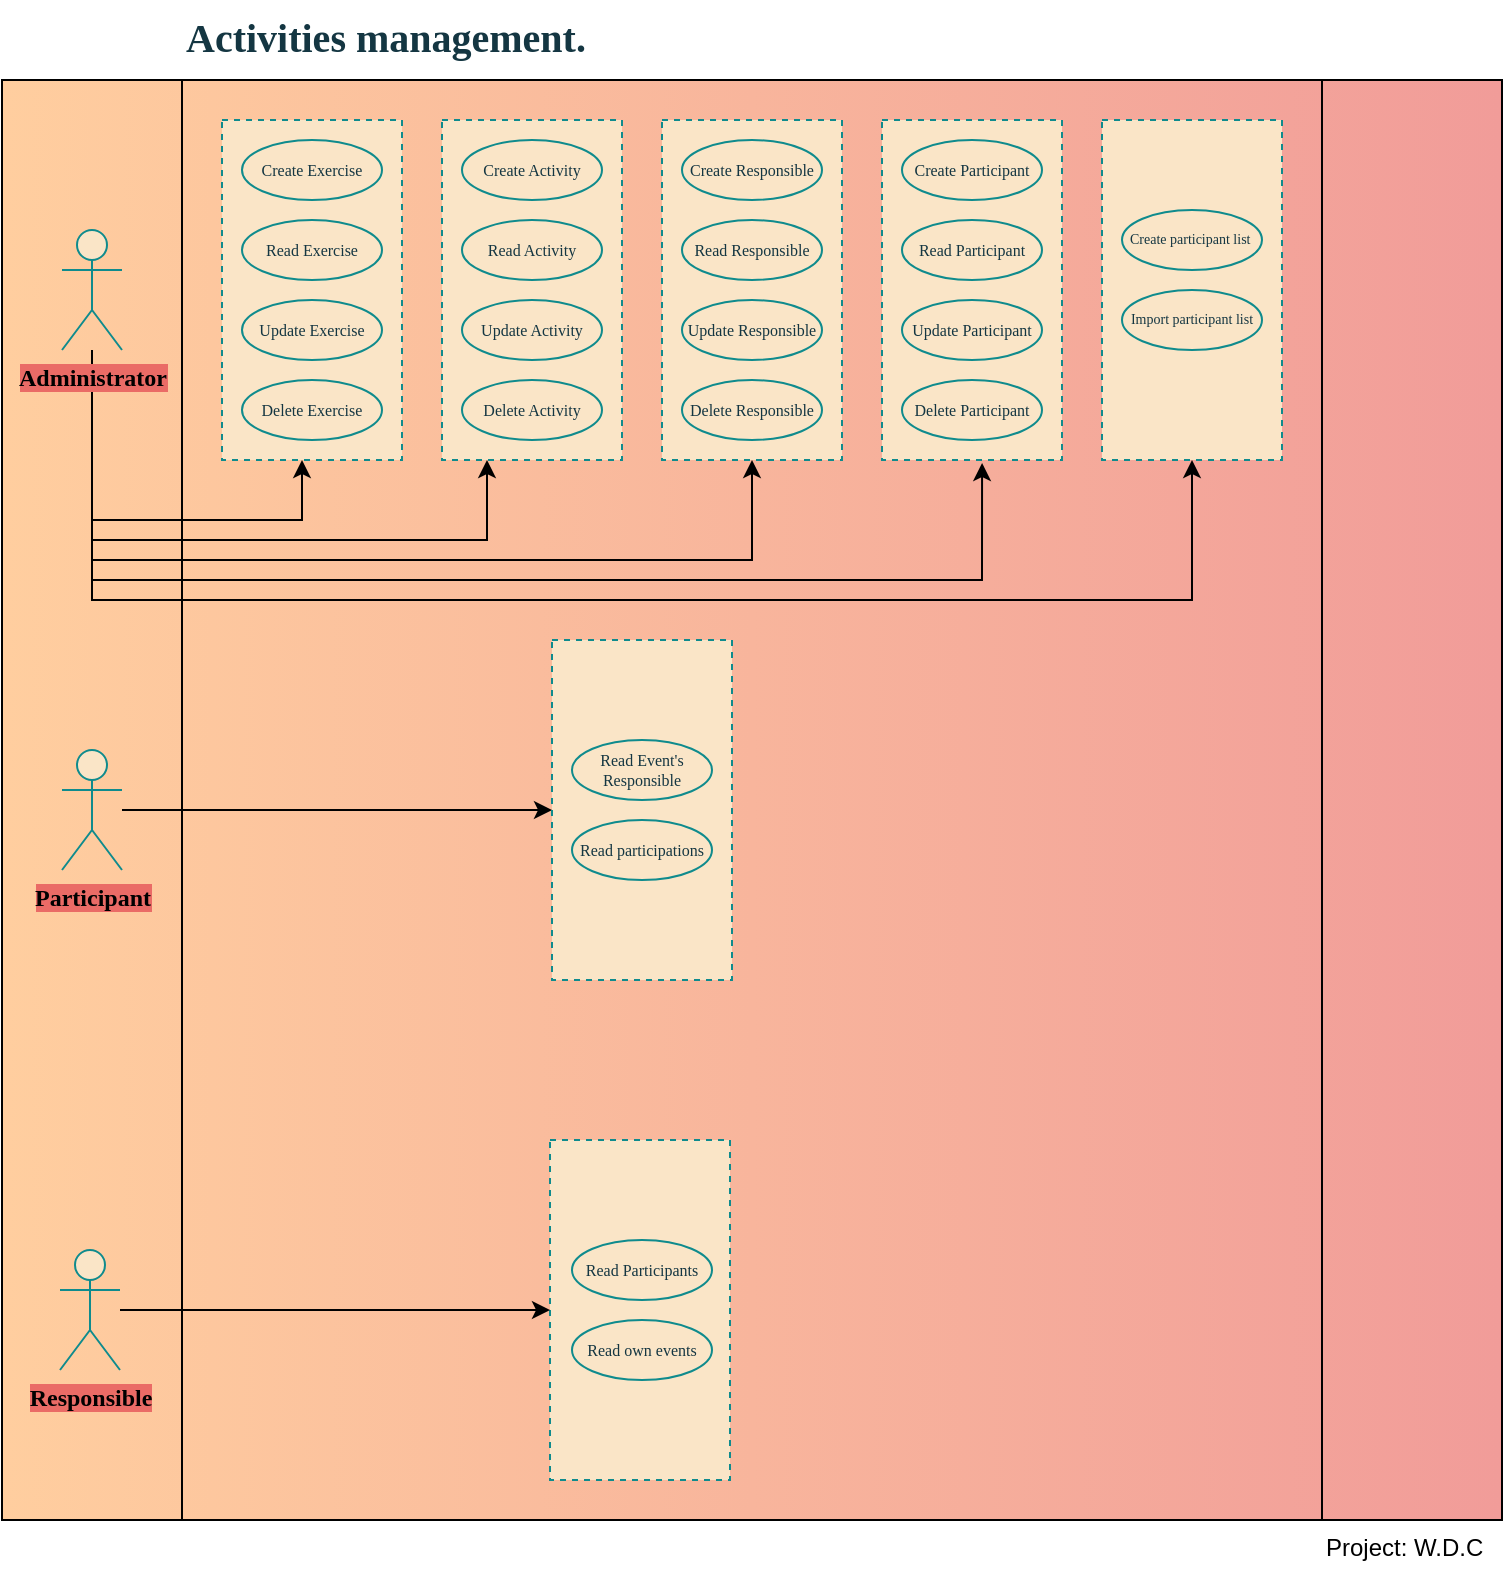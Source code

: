 <mxfile version="16.6.7" type="github"><diagram id="eYiehjpygyR9hW4J7-2a" name="Page-1"><mxGraphModel dx="462" dy="802" grid="1" gridSize="10" guides="1" tooltips="1" connect="1" arrows="1" fold="1" page="1" pageScale="1" pageWidth="827" pageHeight="1169" math="0" shadow="0"><root><mxCell id="0"/><mxCell id="1" parent="0"/><mxCell id="G_XHmd365qgL3xUWnn5l-1" value="" style="shape=process;whiteSpace=wrap;html=1;backgroundOutline=1;size=0.12;gradientColor=#F19C99;fillColor=#FFCE9F;gradientDirection=east;" vertex="1" parent="1"><mxGeometry x="50" y="40" width="750" height="720" as="geometry"/></mxCell><mxCell id="G_XHmd365qgL3xUWnn5l-3" value="&lt;font color=&quot;#143642&quot; face=&quot;agave&quot;&gt;&lt;span style=&quot;font-size: 20px&quot;&gt;&lt;b&gt;Activities management.&lt;/b&gt;&lt;/span&gt;&lt;/font&gt;" style="text;whiteSpace=wrap;html=1;" vertex="1" parent="1"><mxGeometry x="140" width="440" height="30" as="geometry"/></mxCell><mxCell id="G_XHmd365qgL3xUWnn5l-10" style="edgeStyle=orthogonalEdgeStyle;rounded=0;orthogonalLoop=1;jettySize=auto;html=1;" edge="1" parent="1" source="G_XHmd365qgL3xUWnn5l-4" target="G_XHmd365qgL3xUWnn5l-5"><mxGeometry relative="1" as="geometry"><mxPoint x="210" y="240" as="targetPoint"/><Array as="points"><mxPoint x="95" y="260"/><mxPoint x="200" y="260"/></Array></mxGeometry></mxCell><mxCell id="G_XHmd365qgL3xUWnn5l-11" style="edgeStyle=orthogonalEdgeStyle;rounded=0;orthogonalLoop=1;jettySize=auto;html=1;entryX=0.25;entryY=1;entryDx=0;entryDy=0;" edge="1" parent="1" source="G_XHmd365qgL3xUWnn5l-4" target="G_XHmd365qgL3xUWnn5l-6"><mxGeometry relative="1" as="geometry"><Array as="points"><mxPoint x="95" y="270"/><mxPoint x="293" y="270"/></Array></mxGeometry></mxCell><mxCell id="G_XHmd365qgL3xUWnn5l-13" style="edgeStyle=orthogonalEdgeStyle;rounded=0;orthogonalLoop=1;jettySize=auto;html=1;entryX=0.5;entryY=1;entryDx=0;entryDy=0;" edge="1" parent="1" source="G_XHmd365qgL3xUWnn5l-4" target="G_XHmd365qgL3xUWnn5l-7"><mxGeometry relative="1" as="geometry"><Array as="points"><mxPoint x="95" y="280"/><mxPoint x="425" y="280"/></Array></mxGeometry></mxCell><mxCell id="G_XHmd365qgL3xUWnn5l-15" style="edgeStyle=orthogonalEdgeStyle;rounded=0;orthogonalLoop=1;jettySize=auto;html=1;entryX=0.556;entryY=1.009;entryDx=0;entryDy=0;entryPerimeter=0;" edge="1" parent="1" source="G_XHmd365qgL3xUWnn5l-4" target="G_XHmd365qgL3xUWnn5l-8"><mxGeometry relative="1" as="geometry"><Array as="points"><mxPoint x="95" y="290"/><mxPoint x="540" y="290"/></Array></mxGeometry></mxCell><mxCell id="G_XHmd365qgL3xUWnn5l-40" style="edgeStyle=orthogonalEdgeStyle;rounded=0;orthogonalLoop=1;jettySize=auto;html=1;entryX=0.5;entryY=1;entryDx=0;entryDy=0;fontColor=#000000;" edge="1" parent="1" source="G_XHmd365qgL3xUWnn5l-4" target="G_XHmd365qgL3xUWnn5l-9"><mxGeometry relative="1" as="geometry"><Array as="points"><mxPoint x="95" y="300"/><mxPoint x="645" y="300"/></Array></mxGeometry></mxCell><mxCell id="G_XHmd365qgL3xUWnn5l-4" value="&lt;b&gt;&lt;font style=&quot;background-color: rgb(234 , 107 , 102)&quot; color=&quot;#000000&quot;&gt;Administrator&lt;/font&gt;&lt;/b&gt;" style="shape=umlActor;verticalLabelPosition=bottom;verticalAlign=top;html=1;outlineConnect=0;rounded=0;shadow=0;strokeWidth=1;fillColor=#FAE5C7;fontFamily=agave;strokeColor=#0F8B8D;fontColor=#143642;" vertex="1" parent="1"><mxGeometry x="80" y="115" width="30" height="60" as="geometry"/></mxCell><mxCell id="G_XHmd365qgL3xUWnn5l-5" value="" style="rounded=0;whiteSpace=wrap;html=1;shadow=0;fontSize=8;strokeWidth=1;fillColor=#FAE5C7;dashed=1;strokeColor=#0F8B8D;fontFamily=agave;fontColor=#143642;" vertex="1" parent="1"><mxGeometry x="160" y="60" width="90" height="170" as="geometry"/></mxCell><mxCell id="G_XHmd365qgL3xUWnn5l-6" value="" style="rounded=0;whiteSpace=wrap;html=1;shadow=0;fontSize=8;strokeWidth=1;fillColor=#FAE5C7;dashed=1;strokeColor=#0F8B8D;fontFamily=agave;fontColor=#143642;" vertex="1" parent="1"><mxGeometry x="270" y="60" width="90" height="170" as="geometry"/></mxCell><mxCell id="G_XHmd365qgL3xUWnn5l-7" value="" style="rounded=0;whiteSpace=wrap;html=1;shadow=0;fontSize=8;strokeWidth=1;fillColor=#FAE5C7;dashed=1;strokeColor=#0F8B8D;fontFamily=agave;fontColor=#143642;" vertex="1" parent="1"><mxGeometry x="380" y="60" width="90" height="170" as="geometry"/></mxCell><mxCell id="G_XHmd365qgL3xUWnn5l-8" value="" style="rounded=0;whiteSpace=wrap;html=1;shadow=0;fontSize=8;strokeWidth=1;fillColor=#FAE5C7;dashed=1;strokeColor=#0F8B8D;fontFamily=agave;fontColor=#143642;" vertex="1" parent="1"><mxGeometry x="490" y="60" width="90" height="170" as="geometry"/></mxCell><mxCell id="G_XHmd365qgL3xUWnn5l-9" value="" style="rounded=0;whiteSpace=wrap;html=1;shadow=0;fontSize=8;strokeWidth=1;fillColor=#FAE5C7;dashed=1;strokeColor=#0F8B8D;fontFamily=agave;fontColor=#143642;" vertex="1" parent="1"><mxGeometry x="600" y="60" width="90" height="170" as="geometry"/></mxCell><mxCell id="G_XHmd365qgL3xUWnn5l-16" value="Update Exercise" style="ellipse;whiteSpace=wrap;html=1;rounded=0;shadow=0;strokeWidth=1;fillColor=#FAE5C7;fontSize=8;fontFamily=agave;strokeColor=#0F8B8D;fontColor=#143642;" vertex="1" parent="1"><mxGeometry x="170" y="150" width="70" height="30" as="geometry"/></mxCell><mxCell id="G_XHmd365qgL3xUWnn5l-17" value="Create Exercise" style="ellipse;whiteSpace=wrap;html=1;rounded=0;shadow=0;strokeWidth=1;fillColor=#FAE5C7;fontSize=8;fontFamily=agave;strokeColor=#0F8B8D;fontColor=#143642;" vertex="1" parent="1"><mxGeometry x="170" y="70" width="70" height="30" as="geometry"/></mxCell><mxCell id="G_XHmd365qgL3xUWnn5l-18" value="Read Exercise" style="ellipse;whiteSpace=wrap;html=1;rounded=0;shadow=0;strokeWidth=1;fillColor=#FAE5C7;fontSize=8;fontFamily=agave;strokeColor=#0F8B8D;fontColor=#143642;" vertex="1" parent="1"><mxGeometry x="170" y="110" width="70" height="30" as="geometry"/></mxCell><mxCell id="G_XHmd365qgL3xUWnn5l-19" value="Delete Exercise" style="ellipse;whiteSpace=wrap;html=1;rounded=0;shadow=0;strokeWidth=1;fillColor=#FAE5C7;fontSize=8;fontFamily=agave;strokeColor=#0F8B8D;fontColor=#143642;" vertex="1" parent="1"><mxGeometry x="170" y="190" width="70" height="30" as="geometry"/></mxCell><mxCell id="G_XHmd365qgL3xUWnn5l-20" value="Create Activity" style="ellipse;whiteSpace=wrap;html=1;rounded=0;shadow=0;strokeWidth=1;fillColor=#FAE5C7;fontSize=8;fontFamily=agave;strokeColor=#0F8B8D;fontColor=#143642;" vertex="1" parent="1"><mxGeometry x="280" y="70" width="70" height="30" as="geometry"/></mxCell><mxCell id="G_XHmd365qgL3xUWnn5l-21" value="Read Activity" style="ellipse;whiteSpace=wrap;html=1;rounded=0;shadow=0;strokeWidth=1;fillColor=#FAE5C7;fontSize=8;fontFamily=agave;strokeColor=#0F8B8D;fontColor=#143642;" vertex="1" parent="1"><mxGeometry x="280" y="110" width="70" height="30" as="geometry"/></mxCell><mxCell id="G_XHmd365qgL3xUWnn5l-22" value="Update Activity" style="ellipse;whiteSpace=wrap;html=1;rounded=0;shadow=0;strokeWidth=1;fillColor=#FAE5C7;fontSize=8;fontFamily=agave;strokeColor=#0F8B8D;fontColor=#143642;" vertex="1" parent="1"><mxGeometry x="280" y="150" width="70" height="30" as="geometry"/></mxCell><mxCell id="G_XHmd365qgL3xUWnn5l-23" value="Delete Activity" style="ellipse;whiteSpace=wrap;html=1;rounded=0;shadow=0;strokeWidth=1;fillColor=#FAE5C7;fontSize=8;fontFamily=agave;strokeColor=#0F8B8D;fontColor=#143642;" vertex="1" parent="1"><mxGeometry x="280" y="190" width="70" height="30" as="geometry"/></mxCell><mxCell id="G_XHmd365qgL3xUWnn5l-24" value="Create Responsible" style="ellipse;whiteSpace=wrap;html=1;rounded=0;shadow=0;strokeWidth=1;fillColor=#FAE5C7;fontSize=8;fontFamily=agave;strokeColor=#0F8B8D;fontColor=#143642;" vertex="1" parent="1"><mxGeometry x="390" y="70" width="70" height="30" as="geometry"/></mxCell><mxCell id="G_XHmd365qgL3xUWnn5l-25" value="Read Responsible" style="ellipse;whiteSpace=wrap;html=1;rounded=0;shadow=0;strokeWidth=1;fillColor=#FAE5C7;fontSize=8;fontFamily=agave;strokeColor=#0F8B8D;fontColor=#143642;" vertex="1" parent="1"><mxGeometry x="390" y="110" width="70" height="30" as="geometry"/></mxCell><mxCell id="G_XHmd365qgL3xUWnn5l-26" value="Update Responsible" style="ellipse;whiteSpace=wrap;html=1;rounded=0;shadow=0;strokeWidth=1;fillColor=#FAE5C7;fontSize=8;fontFamily=agave;strokeColor=#0F8B8D;fontColor=#143642;" vertex="1" parent="1"><mxGeometry x="390" y="150" width="70" height="30" as="geometry"/></mxCell><mxCell id="G_XHmd365qgL3xUWnn5l-27" value="Delete Responsible" style="ellipse;whiteSpace=wrap;html=1;rounded=0;shadow=0;strokeWidth=1;fillColor=#FAE5C7;fontSize=8;fontFamily=agave;strokeColor=#0F8B8D;fontColor=#143642;" vertex="1" parent="1"><mxGeometry x="390" y="190" width="70" height="30" as="geometry"/></mxCell><mxCell id="G_XHmd365qgL3xUWnn5l-28" value="Create Participant" style="ellipse;whiteSpace=wrap;html=1;rounded=0;shadow=0;strokeWidth=1;fillColor=#FAE5C7;fontSize=8;fontFamily=agave;strokeColor=#0F8B8D;fontColor=#143642;" vertex="1" parent="1"><mxGeometry x="500" y="70" width="70" height="30" as="geometry"/></mxCell><mxCell id="G_XHmd365qgL3xUWnn5l-29" value="Read Participant" style="ellipse;whiteSpace=wrap;html=1;rounded=0;shadow=0;strokeWidth=1;fillColor=#FAE5C7;fontSize=8;fontFamily=agave;strokeColor=#0F8B8D;fontColor=#143642;" vertex="1" parent="1"><mxGeometry x="500" y="110" width="70" height="30" as="geometry"/></mxCell><mxCell id="G_XHmd365qgL3xUWnn5l-30" value="Update Participant" style="ellipse;whiteSpace=wrap;html=1;rounded=0;shadow=0;strokeWidth=1;fillColor=#FAE5C7;fontSize=8;fontFamily=agave;strokeColor=#0F8B8D;fontColor=#143642;" vertex="1" parent="1"><mxGeometry x="500" y="150" width="70" height="30" as="geometry"/></mxCell><mxCell id="G_XHmd365qgL3xUWnn5l-31" value="Delete Participant" style="ellipse;whiteSpace=wrap;html=1;rounded=0;shadow=0;strokeWidth=1;fillColor=#FAE5C7;fontSize=8;fontFamily=agave;strokeColor=#0F8B8D;fontColor=#143642;" vertex="1" parent="1"><mxGeometry x="500" y="190" width="70" height="30" as="geometry"/></mxCell><mxCell id="G_XHmd365qgL3xUWnn5l-36" value="&lt;div style=&quot;font-size: 7px&quot;&gt;Create participant list&amp;nbsp;&lt;/div&gt;" style="ellipse;whiteSpace=wrap;html=1;rounded=0;shadow=0;strokeWidth=1;fillColor=#FAE5C7;fontSize=7;fontFamily=agave;strokeColor=#0F8B8D;fontColor=#143642;" vertex="1" parent="1"><mxGeometry x="610" y="105" width="70" height="30" as="geometry"/></mxCell><mxCell id="G_XHmd365qgL3xUWnn5l-37" value="Import participant list" style="ellipse;whiteSpace=wrap;html=1;rounded=0;shadow=0;strokeWidth=1;fillColor=#FAE5C7;fontSize=7;fontFamily=agave;strokeColor=#0F8B8D;fontColor=#143642;" vertex="1" parent="1"><mxGeometry x="610" y="145" width="70" height="30" as="geometry"/></mxCell><mxCell id="G_XHmd365qgL3xUWnn5l-43" style="edgeStyle=orthogonalEdgeStyle;rounded=0;orthogonalLoop=1;jettySize=auto;html=1;fontColor=#000000;" edge="1" parent="1" source="G_XHmd365qgL3xUWnn5l-38" target="G_XHmd365qgL3xUWnn5l-41"><mxGeometry relative="1" as="geometry"/></mxCell><mxCell id="G_XHmd365qgL3xUWnn5l-38" value="&lt;font color=&quot;#000000&quot;&gt;&lt;b style=&quot;background-color: rgb(234 , 107 , 102)&quot;&gt;Participant&lt;/b&gt;&lt;/font&gt;" style="shape=umlActor;verticalLabelPosition=bottom;verticalAlign=top;html=1;outlineConnect=0;rounded=0;shadow=0;strokeWidth=1;fillColor=#FAE5C7;fontFamily=agave;strokeColor=#0F8B8D;fontColor=#143642;" vertex="1" parent="1"><mxGeometry x="80" y="375" width="30" height="60" as="geometry"/></mxCell><mxCell id="G_XHmd365qgL3xUWnn5l-41" value="" style="rounded=0;whiteSpace=wrap;html=1;shadow=0;fontSize=8;strokeWidth=1;fillColor=#FAE5C7;dashed=1;strokeColor=#0F8B8D;fontFamily=agave;fontColor=#143642;" vertex="1" parent="1"><mxGeometry x="325" y="320" width="90" height="170" as="geometry"/></mxCell><mxCell id="G_XHmd365qgL3xUWnn5l-46" value="Read Event's Responsible" style="ellipse;whiteSpace=wrap;html=1;rounded=0;shadow=0;strokeWidth=1;fillColor=#FAE5C7;fontSize=8;fontFamily=agave;strokeColor=#0F8B8D;fontColor=#143642;" vertex="1" parent="1"><mxGeometry x="335" y="370" width="70" height="30" as="geometry"/></mxCell><mxCell id="G_XHmd365qgL3xUWnn5l-47" value="Read participations" style="ellipse;whiteSpace=wrap;html=1;rounded=0;shadow=0;strokeWidth=1;fillColor=#FAE5C7;fontSize=8;fontFamily=agave;strokeColor=#0F8B8D;fontColor=#143642;" vertex="1" parent="1"><mxGeometry x="335" y="410" width="70" height="30" as="geometry"/></mxCell><mxCell id="G_XHmd365qgL3xUWnn5l-57" value="" style="rounded=0;whiteSpace=wrap;html=1;shadow=0;fontSize=8;strokeWidth=1;fillColor=#FAE5C7;dashed=1;strokeColor=#0F8B8D;fontFamily=agave;fontColor=#143642;" vertex="1" parent="1"><mxGeometry x="324" y="570" width="90" height="170" as="geometry"/></mxCell><mxCell id="G_XHmd365qgL3xUWnn5l-58" style="edgeStyle=orthogonalEdgeStyle;rounded=0;orthogonalLoop=1;jettySize=auto;html=1;fontColor=#000000;" edge="1" source="G_XHmd365qgL3xUWnn5l-59" target="G_XHmd365qgL3xUWnn5l-57" parent="1"><mxGeometry relative="1" as="geometry"/></mxCell><mxCell id="G_XHmd365qgL3xUWnn5l-59" value="&lt;font color=&quot;#000000&quot;&gt;&lt;span style=&quot;background-color: rgb(234 , 107 , 102)&quot;&gt;&lt;b&gt;Responsible&lt;/b&gt;&lt;/span&gt;&lt;/font&gt;" style="shape=umlActor;verticalLabelPosition=bottom;verticalAlign=top;html=1;outlineConnect=0;rounded=0;shadow=0;strokeWidth=1;fillColor=#FAE5C7;fontFamily=agave;strokeColor=#0F8B8D;fontColor=#143642;" vertex="1" parent="1"><mxGeometry x="79" y="625" width="30" height="60" as="geometry"/></mxCell><mxCell id="G_XHmd365qgL3xUWnn5l-60" value="Read Participants" style="ellipse;whiteSpace=wrap;html=1;rounded=0;shadow=0;strokeWidth=1;fillColor=#FAE5C7;fontSize=8;fontFamily=agave;strokeColor=#0F8B8D;fontColor=#143642;" vertex="1" parent="1"><mxGeometry x="335" y="620" width="70" height="30" as="geometry"/></mxCell><mxCell id="G_XHmd365qgL3xUWnn5l-61" value="Read own events" style="ellipse;whiteSpace=wrap;html=1;rounded=0;shadow=0;strokeWidth=1;fillColor=#FAE5C7;fontSize=8;fontFamily=agave;strokeColor=#0F8B8D;fontColor=#143642;" vertex="1" parent="1"><mxGeometry x="335" y="660" width="70" height="30" as="geometry"/></mxCell><mxCell id="G_XHmd365qgL3xUWnn5l-62" value="Project: &lt;span style=&quot;font-weight: normal&quot;&gt;W.D.C&amp;nbsp;&lt;/span&gt;" style="text;whiteSpace=wrap;html=1;fontColor=#000000;" vertex="1" parent="1"><mxGeometry x="710" y="760" width="90" height="30" as="geometry"/></mxCell></root></mxGraphModel></diagram></mxfile>